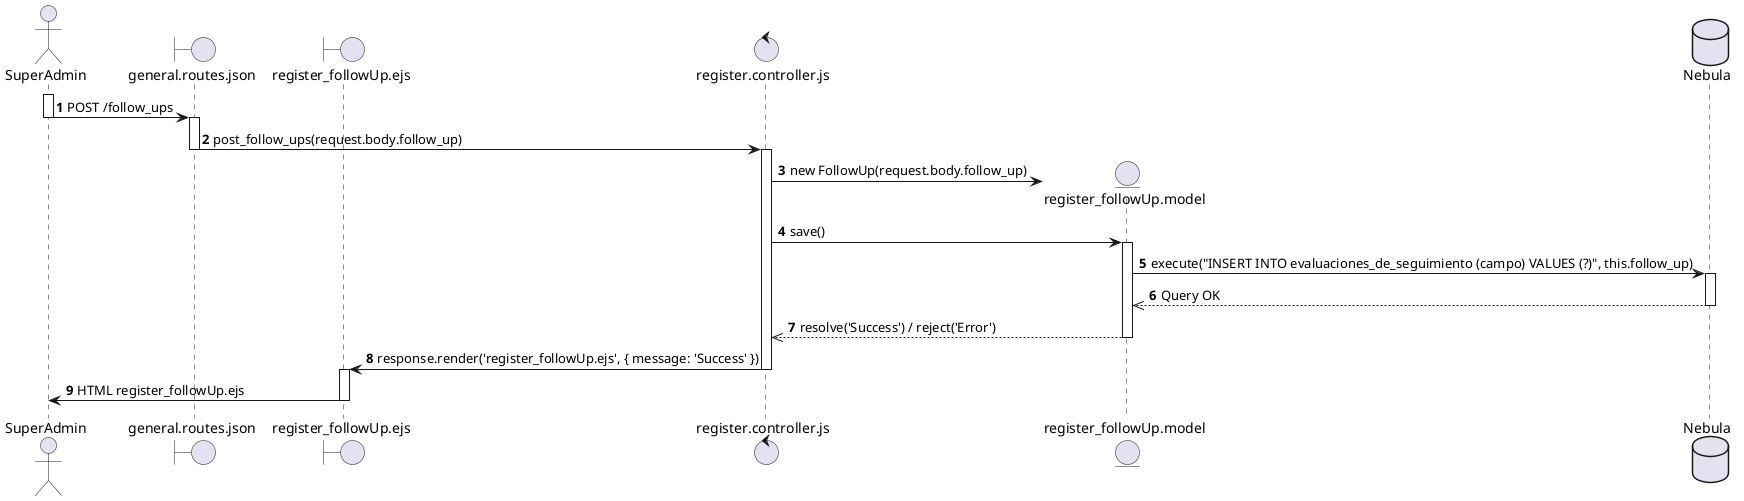 @startuml REQ_26
autonumber
actor SuperAdmin as S
boundary general.routes.json as Route
boundary register_followUp.ejs as Register
control register.controller.js as SController
entity register_followUp.model as SModel
database Nebula as db

' ---- REGISTRAR SEGUIMIENTO ----
activate S
S -> Route : POST /follow_ups
deactivate S

activate Route
Route -> SController : post_follow_ups(request.body.follow_up)
deactivate Route

activate SController
create SModel 
SController -> SModel: new FollowUp(request.body.follow_up)
SController -> SModel : save()

activate SModel
SModel -> db : execute("INSERT INTO evaluaciones_de_seguimiento (campo) VALUES (?)", this.follow_up)
activate db
db -->> SModel : Query OK
deactivate db

SModel -->> SController : resolve('Success') / reject('Error')
deactivate SModel

SController -> Register : response.render('register_followUp.ejs', { message: 'Success' })
deactivate SController

activate Register
Register -> S : HTML register_followUp.ejs
deactivate Register

@enduml
